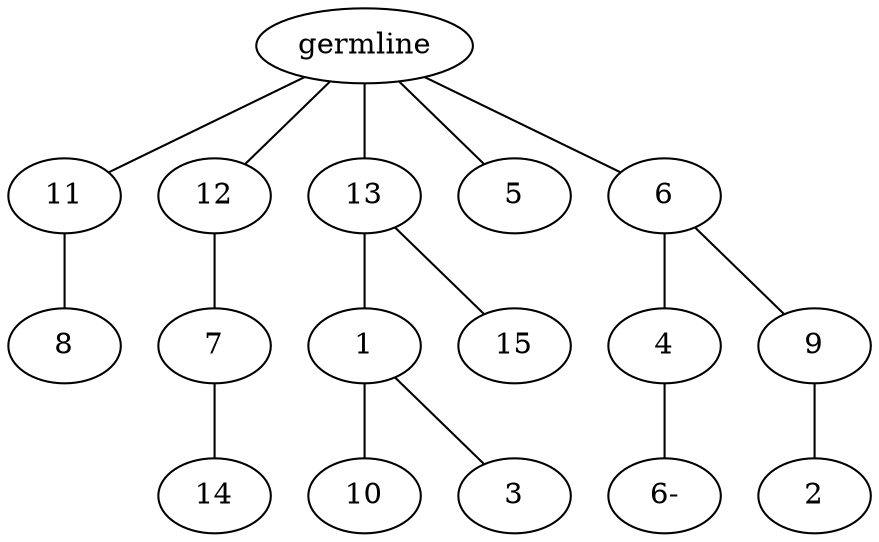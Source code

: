 graph tree {
    "140062853967536" [label="germline"];
    "140062853964128" [label="11"];
    "140062853964032" [label="8"];
    "140062853963936" [label="12"];
    "140062853964992" [label="7"];
    "140062854303808" [label="14"];
    "140062853966480" [label="13"];
    "140062854305056" [label="1"];
    "140062854306688" [label="10"];
    "140062854305008" [label="3"];
    "140062854304432" [label="15"];
    "140062853963984" [label="5"];
    "140062853964848" [label="6"];
    "140062854304960" [label="4"];
    "140062853964080" [label="6-"];
    "140062854305632" [label="9"];
    "140062854305200" [label="2"];
    "140062853967536" -- "140062853964128";
    "140062853967536" -- "140062853963936";
    "140062853967536" -- "140062853966480";
    "140062853967536" -- "140062853963984";
    "140062853967536" -- "140062853964848";
    "140062853964128" -- "140062853964032";
    "140062853963936" -- "140062853964992";
    "140062853964992" -- "140062854303808";
    "140062853966480" -- "140062854305056";
    "140062853966480" -- "140062854304432";
    "140062854305056" -- "140062854306688";
    "140062854305056" -- "140062854305008";
    "140062853964848" -- "140062854304960";
    "140062853964848" -- "140062854305632";
    "140062854304960" -- "140062853964080";
    "140062854305632" -- "140062854305200";
}
